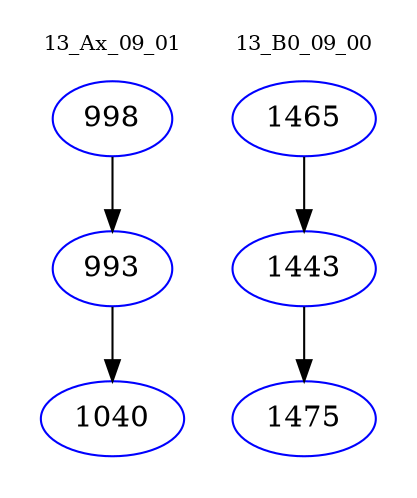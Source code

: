 digraph{
subgraph cluster_0 {
color = white
label = "13_Ax_09_01";
fontsize=10;
T0_998 [label="998", color="blue"]
T0_998 -> T0_993 [color="black"]
T0_993 [label="993", color="blue"]
T0_993 -> T0_1040 [color="black"]
T0_1040 [label="1040", color="blue"]
}
subgraph cluster_1 {
color = white
label = "13_B0_09_00";
fontsize=10;
T1_1465 [label="1465", color="blue"]
T1_1465 -> T1_1443 [color="black"]
T1_1443 [label="1443", color="blue"]
T1_1443 -> T1_1475 [color="black"]
T1_1475 [label="1475", color="blue"]
}
}
